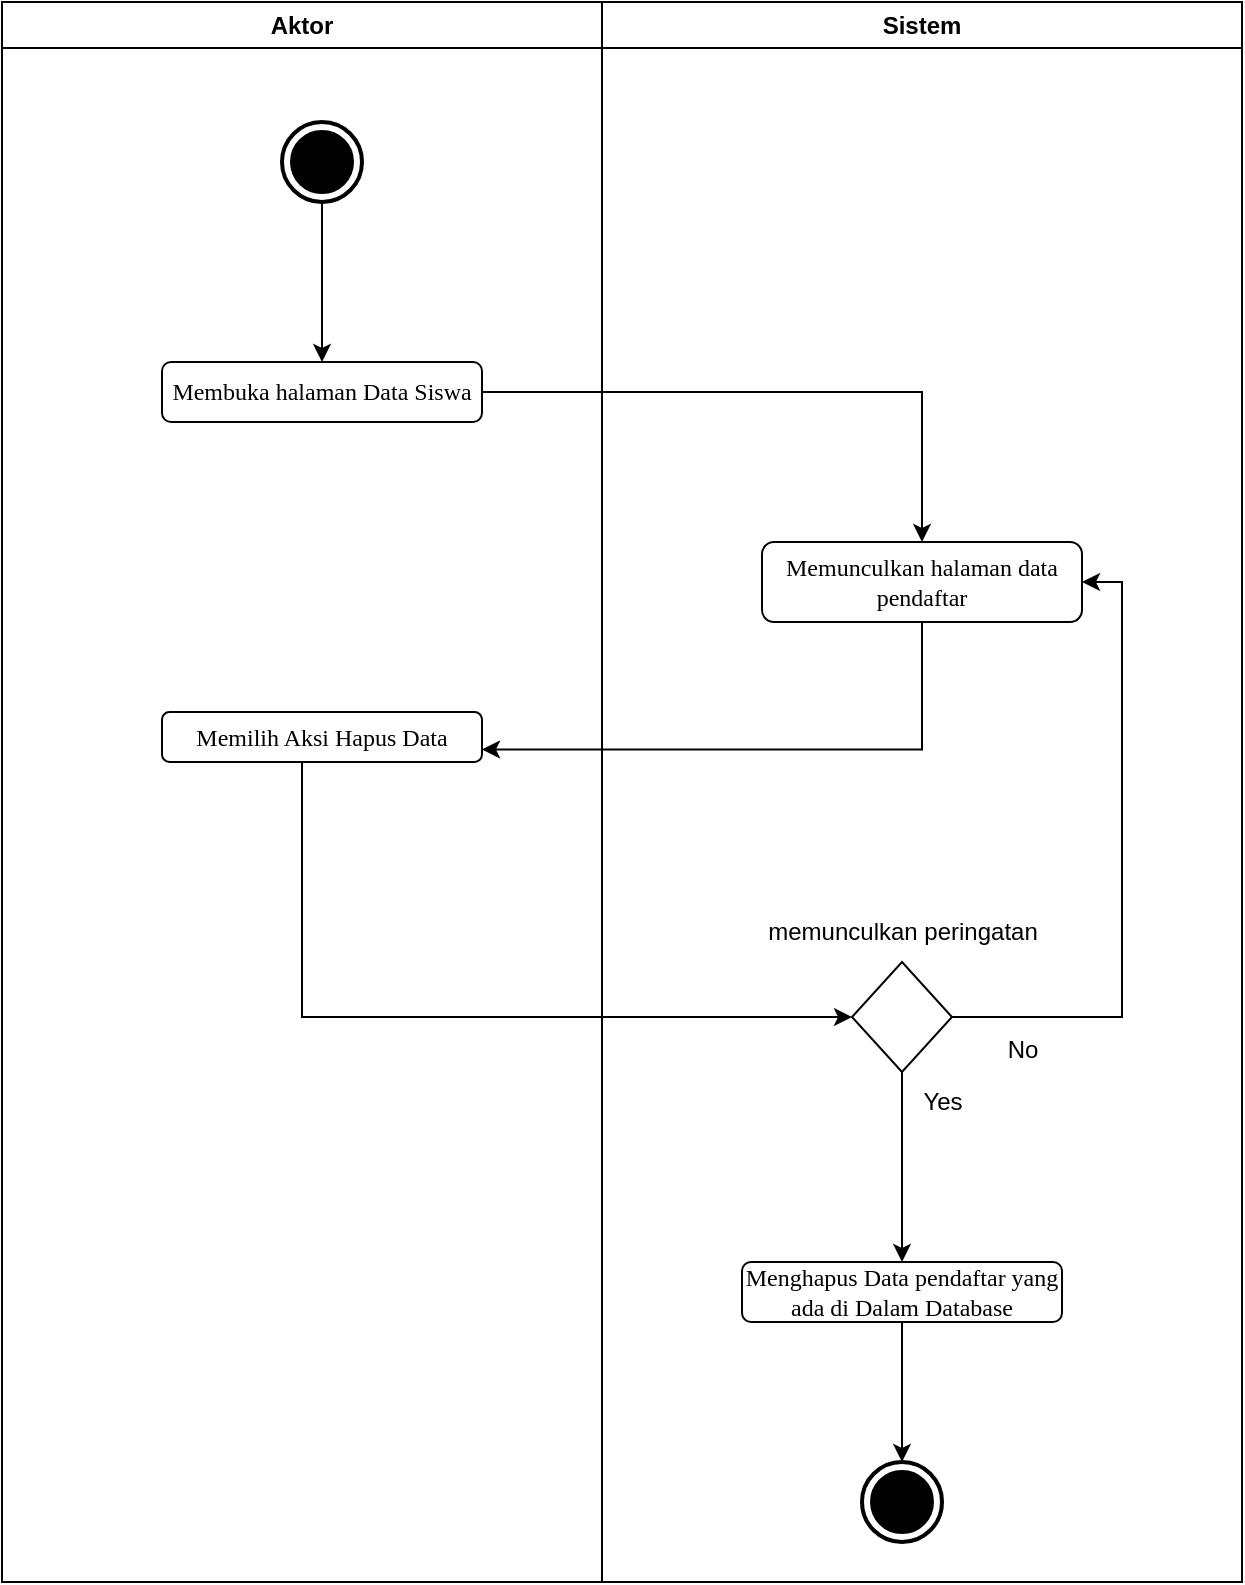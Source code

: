 <mxfile version="21.6.5" type="github">
  <diagram name="Halaman-1" id="mmzkrZ3bWaOufJRhY-9n">
    <mxGraphModel dx="1674" dy="764" grid="1" gridSize="10" guides="1" tooltips="1" connect="1" arrows="1" fold="1" page="1" pageScale="1" pageWidth="827" pageHeight="1169" math="0" shadow="0">
      <root>
        <mxCell id="0" />
        <mxCell id="1" parent="0" />
        <mxCell id="neQgJpMcW6tfKHsPSCcL-1" value="Aktor" style="swimlane;whiteSpace=wrap;html=1;" vertex="1" parent="1">
          <mxGeometry x="80" y="60" width="300" height="790" as="geometry" />
        </mxCell>
        <mxCell id="neQgJpMcW6tfKHsPSCcL-2" style="edgeStyle=orthogonalEdgeStyle;rounded=0;orthogonalLoop=1;jettySize=auto;html=1;entryX=0.5;entryY=0;entryDx=0;entryDy=0;" edge="1" parent="neQgJpMcW6tfKHsPSCcL-1" source="neQgJpMcW6tfKHsPSCcL-3" target="neQgJpMcW6tfKHsPSCcL-4">
          <mxGeometry relative="1" as="geometry" />
        </mxCell>
        <mxCell id="neQgJpMcW6tfKHsPSCcL-3" value="" style="html=1;shape=mxgraph.sysml.actFinal;strokeWidth=2;verticalLabelPosition=bottom;verticalAlignment=top;" vertex="1" parent="neQgJpMcW6tfKHsPSCcL-1">
          <mxGeometry x="140" y="60" width="40" height="40" as="geometry" />
        </mxCell>
        <mxCell id="neQgJpMcW6tfKHsPSCcL-4" value="&lt;font face=&quot;Times New Roman&quot;&gt;Membuka halaman Data Siswa&lt;/font&gt;" style="shape=rect;html=1;rounded=1;whiteSpace=wrap;align=center;" vertex="1" parent="neQgJpMcW6tfKHsPSCcL-1">
          <mxGeometry x="80" y="180" width="160" height="30" as="geometry" />
        </mxCell>
        <mxCell id="neQgJpMcW6tfKHsPSCcL-5" value="&lt;font face=&quot;Times New Roman&quot;&gt;Memilih Aksi Hapus Data&lt;/font&gt;" style="shape=rect;html=1;rounded=1;whiteSpace=wrap;align=center;" vertex="1" parent="neQgJpMcW6tfKHsPSCcL-1">
          <mxGeometry x="80" y="355" width="160" height="25" as="geometry" />
        </mxCell>
        <mxCell id="neQgJpMcW6tfKHsPSCcL-6" value="Sistem" style="swimlane;whiteSpace=wrap;html=1;" vertex="1" parent="1">
          <mxGeometry x="380" y="60" width="320" height="790" as="geometry" />
        </mxCell>
        <mxCell id="neQgJpMcW6tfKHsPSCcL-7" value="&lt;font face=&quot;Times New Roman&quot;&gt;Memunculkan halaman data pendaftar&lt;/font&gt;" style="shape=rect;html=1;rounded=1;whiteSpace=wrap;align=center;" vertex="1" parent="neQgJpMcW6tfKHsPSCcL-6">
          <mxGeometry x="80" y="270" width="160" height="40" as="geometry" />
        </mxCell>
        <mxCell id="neQgJpMcW6tfKHsPSCcL-8" style="edgeStyle=orthogonalEdgeStyle;rounded=0;orthogonalLoop=1;jettySize=auto;html=1;entryX=0.5;entryY=0;entryDx=0;entryDy=0;" edge="1" parent="neQgJpMcW6tfKHsPSCcL-6" source="neQgJpMcW6tfKHsPSCcL-10" target="neQgJpMcW6tfKHsPSCcL-12">
          <mxGeometry relative="1" as="geometry" />
        </mxCell>
        <mxCell id="neQgJpMcW6tfKHsPSCcL-9" style="edgeStyle=orthogonalEdgeStyle;rounded=0;orthogonalLoop=1;jettySize=auto;html=1;entryX=1;entryY=0.5;entryDx=0;entryDy=0;" edge="1" parent="neQgJpMcW6tfKHsPSCcL-6" source="neQgJpMcW6tfKHsPSCcL-10" target="neQgJpMcW6tfKHsPSCcL-7">
          <mxGeometry relative="1" as="geometry">
            <Array as="points">
              <mxPoint x="260" y="508" />
              <mxPoint x="260" y="290" />
            </Array>
          </mxGeometry>
        </mxCell>
        <mxCell id="neQgJpMcW6tfKHsPSCcL-10" value="" style="rhombus;whiteSpace=wrap;html=1;" vertex="1" parent="neQgJpMcW6tfKHsPSCcL-6">
          <mxGeometry x="125" y="480" width="50" height="55" as="geometry" />
        </mxCell>
        <mxCell id="neQgJpMcW6tfKHsPSCcL-11" style="edgeStyle=orthogonalEdgeStyle;rounded=0;orthogonalLoop=1;jettySize=auto;html=1;entryX=0.5;entryY=0;entryDx=0;entryDy=0;entryPerimeter=0;" edge="1" parent="neQgJpMcW6tfKHsPSCcL-6" source="neQgJpMcW6tfKHsPSCcL-12" target="neQgJpMcW6tfKHsPSCcL-13">
          <mxGeometry relative="1" as="geometry" />
        </mxCell>
        <mxCell id="neQgJpMcW6tfKHsPSCcL-12" value="&lt;font face=&quot;Times New Roman&quot;&gt;Menghapus Data pendaftar yang ada di Dalam Database&lt;/font&gt;" style="shape=rect;html=1;rounded=1;whiteSpace=wrap;align=center;" vertex="1" parent="neQgJpMcW6tfKHsPSCcL-6">
          <mxGeometry x="70" y="630" width="160" height="30" as="geometry" />
        </mxCell>
        <mxCell id="neQgJpMcW6tfKHsPSCcL-13" value="" style="html=1;shape=mxgraph.sysml.actFinal;strokeWidth=2;verticalLabelPosition=bottom;verticalAlignment=top;" vertex="1" parent="neQgJpMcW6tfKHsPSCcL-6">
          <mxGeometry x="130" y="730" width="40" height="40" as="geometry" />
        </mxCell>
        <mxCell id="neQgJpMcW6tfKHsPSCcL-14" value="memunculkan peringatan" style="text;html=1;align=center;verticalAlign=middle;resizable=0;points=[];autosize=1;strokeColor=none;fillColor=none;" vertex="1" parent="neQgJpMcW6tfKHsPSCcL-6">
          <mxGeometry x="70" y="450" width="160" height="30" as="geometry" />
        </mxCell>
        <mxCell id="neQgJpMcW6tfKHsPSCcL-15" value="Yes" style="text;html=1;align=center;verticalAlign=middle;resizable=0;points=[];autosize=1;strokeColor=none;fillColor=none;" vertex="1" parent="neQgJpMcW6tfKHsPSCcL-6">
          <mxGeometry x="150" y="535" width="40" height="30" as="geometry" />
        </mxCell>
        <mxCell id="neQgJpMcW6tfKHsPSCcL-16" value="No" style="text;html=1;align=center;verticalAlign=middle;resizable=0;points=[];autosize=1;strokeColor=none;fillColor=none;" vertex="1" parent="neQgJpMcW6tfKHsPSCcL-6">
          <mxGeometry x="190" y="509" width="40" height="30" as="geometry" />
        </mxCell>
        <mxCell id="neQgJpMcW6tfKHsPSCcL-17" style="edgeStyle=orthogonalEdgeStyle;rounded=0;orthogonalLoop=1;jettySize=auto;html=1;entryX=1;entryY=0.75;entryDx=0;entryDy=0;" edge="1" parent="1" source="neQgJpMcW6tfKHsPSCcL-7" target="neQgJpMcW6tfKHsPSCcL-5">
          <mxGeometry relative="1" as="geometry">
            <Array as="points">
              <mxPoint x="540" y="434" />
            </Array>
          </mxGeometry>
        </mxCell>
        <mxCell id="neQgJpMcW6tfKHsPSCcL-18" style="edgeStyle=orthogonalEdgeStyle;rounded=0;orthogonalLoop=1;jettySize=auto;html=1;entryX=0;entryY=0.5;entryDx=0;entryDy=0;" edge="1" parent="1" source="neQgJpMcW6tfKHsPSCcL-5" target="neQgJpMcW6tfKHsPSCcL-10">
          <mxGeometry relative="1" as="geometry">
            <Array as="points">
              <mxPoint x="230" y="568" />
            </Array>
          </mxGeometry>
        </mxCell>
        <mxCell id="neQgJpMcW6tfKHsPSCcL-19" style="edgeStyle=orthogonalEdgeStyle;rounded=0;orthogonalLoop=1;jettySize=auto;html=1;" edge="1" parent="1" source="neQgJpMcW6tfKHsPSCcL-4" target="neQgJpMcW6tfKHsPSCcL-7">
          <mxGeometry relative="1" as="geometry" />
        </mxCell>
      </root>
    </mxGraphModel>
  </diagram>
</mxfile>
